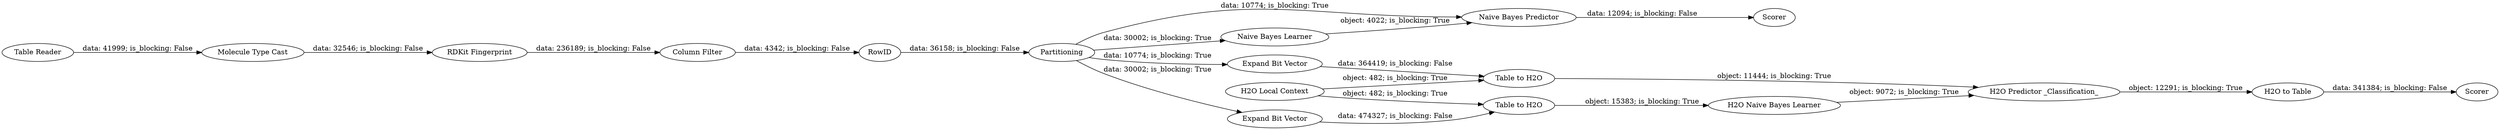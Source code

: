 digraph {
	"-7019598518365589015_5" [label=Partitioning]
	"-7019598518365589015_6" [label="Naive Bayes Predictor"]
	"-7019598518365589015_88" [label="H2O to Table"]
	"-7019598518365589015_60" [label="Table to H2O"]
	"-7019598518365589015_345" [label="Molecule Type Cast"]
	"-7019598518365589015_349" [label=RowID]
	"-7019598518365589015_55" [label="H2O Local Context"]
	"-7019598518365589015_58" [label="Expand Bit Vector"]
	"-7019598518365589015_344" [label="Table Reader"]
	"-7019598518365589015_92" [label=Scorer]
	"-7019598518365589015_4" [label="Naive Bayes Learner"]
	"-7019598518365589015_9" [label=Scorer]
	"-7019598518365589015_253" [label="RDKit Fingerprint"]
	"-7019598518365589015_56" [label="Expand Bit Vector"]
	"-7019598518365589015_59" [label="H2O Predictor _Classification_"]
	"-7019598518365589015_54" [label="Table to H2O"]
	"-7019598518365589015_348" [label="Column Filter"]
	"-7019598518365589015_53" [label="H2O Naive Bayes Learner"]
	"-7019598518365589015_55" -> "-7019598518365589015_60" [label="object: 482; is_blocking: True"]
	"-7019598518365589015_58" -> "-7019598518365589015_60" [label="data: 364419; is_blocking: False"]
	"-7019598518365589015_349" -> "-7019598518365589015_5" [label="data: 36158; is_blocking: False"]
	"-7019598518365589015_5" -> "-7019598518365589015_4" [label="data: 30002; is_blocking: True"]
	"-7019598518365589015_53" -> "-7019598518365589015_59" [label="object: 9072; is_blocking: True"]
	"-7019598518365589015_5" -> "-7019598518365589015_58" [label="data: 10774; is_blocking: True"]
	"-7019598518365589015_6" -> "-7019598518365589015_9" [label="data: 12094; is_blocking: False"]
	"-7019598518365589015_4" -> "-7019598518365589015_6" [label="object: 4022; is_blocking: True"]
	"-7019598518365589015_88" -> "-7019598518365589015_92" [label="data: 341384; is_blocking: False"]
	"-7019598518365589015_55" -> "-7019598518365589015_54" [label="object: 482; is_blocking: True"]
	"-7019598518365589015_344" -> "-7019598518365589015_345" [label="data: 41999; is_blocking: False"]
	"-7019598518365589015_54" -> "-7019598518365589015_53" [label="object: 15383; is_blocking: True"]
	"-7019598518365589015_59" -> "-7019598518365589015_88" [label="object: 12291; is_blocking: True"]
	"-7019598518365589015_253" -> "-7019598518365589015_348" [label="data: 236189; is_blocking: False"]
	"-7019598518365589015_5" -> "-7019598518365589015_6" [label="data: 10774; is_blocking: True"]
	"-7019598518365589015_56" -> "-7019598518365589015_54" [label="data: 474327; is_blocking: False"]
	"-7019598518365589015_348" -> "-7019598518365589015_349" [label="data: 4342; is_blocking: False"]
	"-7019598518365589015_60" -> "-7019598518365589015_59" [label="object: 11444; is_blocking: True"]
	"-7019598518365589015_5" -> "-7019598518365589015_56" [label="data: 30002; is_blocking: True"]
	"-7019598518365589015_345" -> "-7019598518365589015_253" [label="data: 32546; is_blocking: False"]
	rankdir=LR
}
